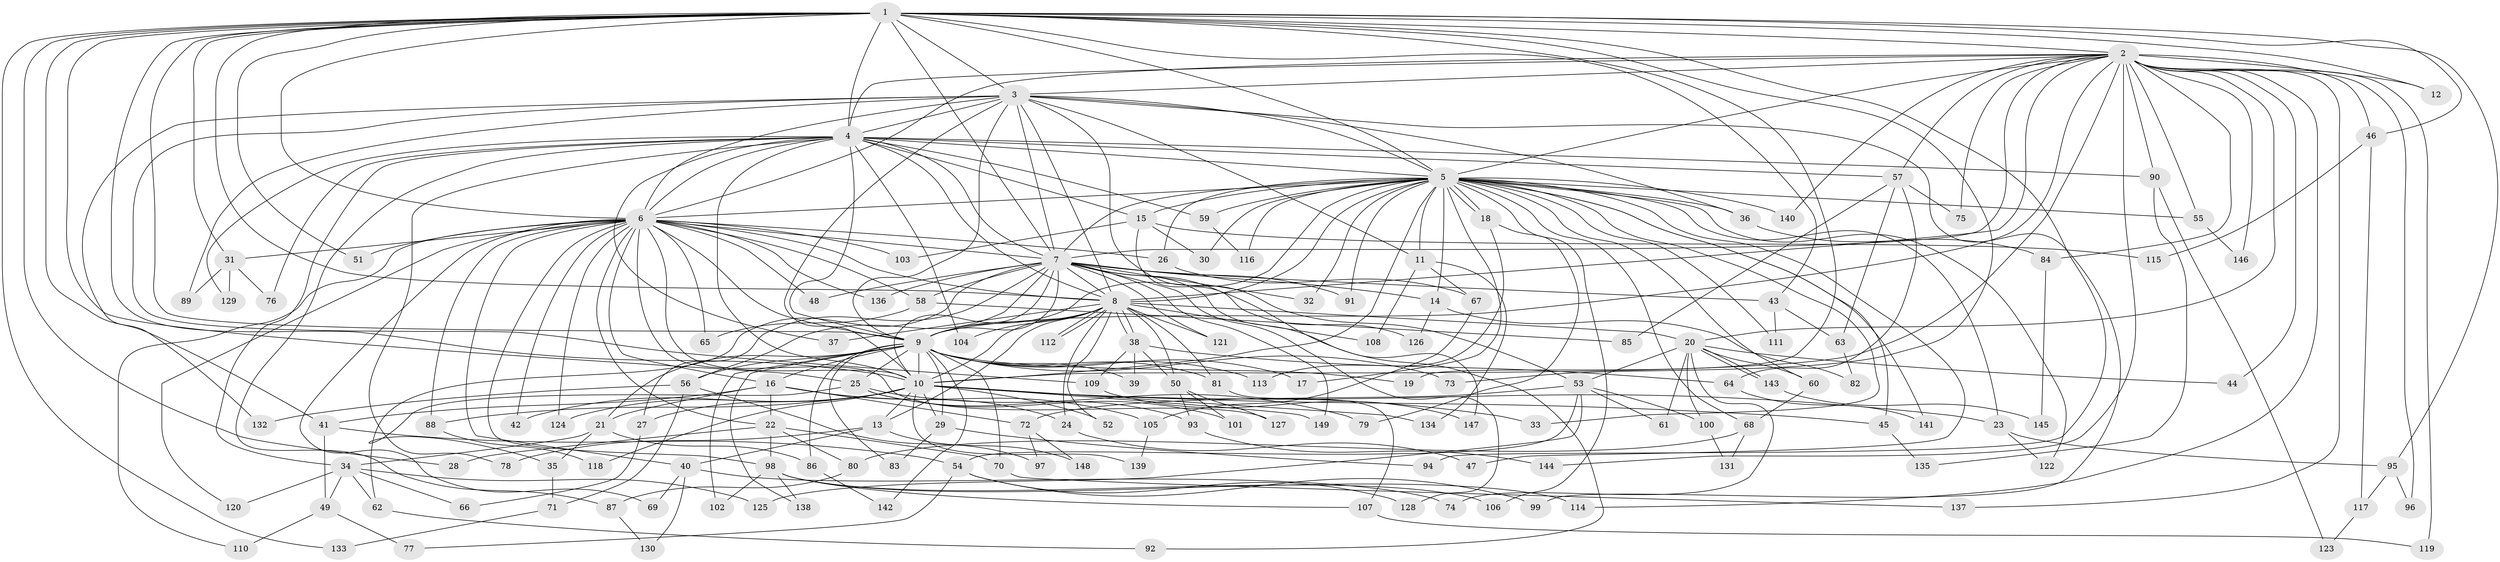 // Generated by graph-tools (version 1.1) at 2025/45/03/09/25 04:45:56]
// undirected, 149 vertices, 323 edges
graph export_dot {
graph [start="1"]
  node [color=gray90,style=filled];
  1;
  2;
  3;
  4;
  5;
  6;
  7;
  8;
  9;
  10;
  11;
  12;
  13;
  14;
  15;
  16;
  17;
  18;
  19;
  20;
  21;
  22;
  23;
  24;
  25;
  26;
  27;
  28;
  29;
  30;
  31;
  32;
  33;
  34;
  35;
  36;
  37;
  38;
  39;
  40;
  41;
  42;
  43;
  44;
  45;
  46;
  47;
  48;
  49;
  50;
  51;
  52;
  53;
  54;
  55;
  56;
  57;
  58;
  59;
  60;
  61;
  62;
  63;
  64;
  65;
  66;
  67;
  68;
  69;
  70;
  71;
  72;
  73;
  74;
  75;
  76;
  77;
  78;
  79;
  80;
  81;
  82;
  83;
  84;
  85;
  86;
  87;
  88;
  89;
  90;
  91;
  92;
  93;
  94;
  95;
  96;
  97;
  98;
  99;
  100;
  101;
  102;
  103;
  104;
  105;
  106;
  107;
  108;
  109;
  110;
  111;
  112;
  113;
  114;
  115;
  116;
  117;
  118;
  119;
  120;
  121;
  122;
  123;
  124;
  125;
  126;
  127;
  128;
  129;
  130;
  131;
  132;
  133;
  134;
  135;
  136;
  137;
  138;
  139;
  140;
  141;
  142;
  143;
  144;
  145;
  146;
  147;
  148;
  149;
  1 -- 2;
  1 -- 3;
  1 -- 4;
  1 -- 5;
  1 -- 6;
  1 -- 7;
  1 -- 8;
  1 -- 9;
  1 -- 10;
  1 -- 12;
  1 -- 19;
  1 -- 25;
  1 -- 28;
  1 -- 31;
  1 -- 41;
  1 -- 43;
  1 -- 46;
  1 -- 51;
  1 -- 73;
  1 -- 94;
  1 -- 95;
  1 -- 133;
  2 -- 3;
  2 -- 4;
  2 -- 5;
  2 -- 6;
  2 -- 7;
  2 -- 8;
  2 -- 9;
  2 -- 10;
  2 -- 12;
  2 -- 20;
  2 -- 44;
  2 -- 46;
  2 -- 55;
  2 -- 57;
  2 -- 75;
  2 -- 84;
  2 -- 90;
  2 -- 96;
  2 -- 114;
  2 -- 119;
  2 -- 137;
  2 -- 140;
  2 -- 144;
  2 -- 146;
  3 -- 4;
  3 -- 5;
  3 -- 6;
  3 -- 7;
  3 -- 8;
  3 -- 9;
  3 -- 10;
  3 -- 11;
  3 -- 36;
  3 -- 53;
  3 -- 89;
  3 -- 99;
  3 -- 109;
  3 -- 132;
  4 -- 5;
  4 -- 6;
  4 -- 7;
  4 -- 8;
  4 -- 9;
  4 -- 10;
  4 -- 15;
  4 -- 34;
  4 -- 37;
  4 -- 57;
  4 -- 59;
  4 -- 76;
  4 -- 78;
  4 -- 87;
  4 -- 90;
  4 -- 104;
  4 -- 129;
  5 -- 6;
  5 -- 7;
  5 -- 8;
  5 -- 9;
  5 -- 10;
  5 -- 11;
  5 -- 14;
  5 -- 15;
  5 -- 17;
  5 -- 18;
  5 -- 18;
  5 -- 23;
  5 -- 26;
  5 -- 30;
  5 -- 32;
  5 -- 33;
  5 -- 36;
  5 -- 45;
  5 -- 47;
  5 -- 55;
  5 -- 59;
  5 -- 60;
  5 -- 68;
  5 -- 91;
  5 -- 106;
  5 -- 111;
  5 -- 116;
  5 -- 122;
  5 -- 140;
  5 -- 141;
  6 -- 7;
  6 -- 8;
  6 -- 9;
  6 -- 10;
  6 -- 16;
  6 -- 22;
  6 -- 26;
  6 -- 31;
  6 -- 40;
  6 -- 42;
  6 -- 48;
  6 -- 51;
  6 -- 58;
  6 -- 65;
  6 -- 69;
  6 -- 88;
  6 -- 98;
  6 -- 103;
  6 -- 110;
  6 -- 120;
  6 -- 124;
  6 -- 127;
  6 -- 136;
  7 -- 8;
  7 -- 9;
  7 -- 10;
  7 -- 14;
  7 -- 27;
  7 -- 32;
  7 -- 43;
  7 -- 48;
  7 -- 56;
  7 -- 58;
  7 -- 62;
  7 -- 91;
  7 -- 92;
  7 -- 121;
  7 -- 126;
  7 -- 128;
  7 -- 136;
  7 -- 149;
  8 -- 9;
  8 -- 10;
  8 -- 13;
  8 -- 20;
  8 -- 24;
  8 -- 37;
  8 -- 38;
  8 -- 38;
  8 -- 50;
  8 -- 52;
  8 -- 81;
  8 -- 104;
  8 -- 108;
  8 -- 112;
  8 -- 112;
  8 -- 121;
  9 -- 10;
  9 -- 16;
  9 -- 17;
  9 -- 19;
  9 -- 21;
  9 -- 25;
  9 -- 29;
  9 -- 39;
  9 -- 56;
  9 -- 70;
  9 -- 73;
  9 -- 81;
  9 -- 83;
  9 -- 86;
  9 -- 102;
  9 -- 113;
  9 -- 138;
  9 -- 142;
  10 -- 13;
  10 -- 23;
  10 -- 27;
  10 -- 29;
  10 -- 33;
  10 -- 42;
  10 -- 45;
  10 -- 52;
  10 -- 88;
  10 -- 118;
  10 -- 124;
  10 -- 134;
  10 -- 139;
  10 -- 149;
  11 -- 67;
  11 -- 108;
  11 -- 134;
  13 -- 40;
  13 -- 78;
  13 -- 148;
  14 -- 82;
  14 -- 126;
  15 -- 30;
  15 -- 103;
  15 -- 115;
  15 -- 147;
  16 -- 21;
  16 -- 22;
  16 -- 24;
  16 -- 41;
  16 -- 72;
  16 -- 105;
  18 -- 79;
  18 -- 113;
  20 -- 44;
  20 -- 53;
  20 -- 60;
  20 -- 61;
  20 -- 74;
  20 -- 100;
  20 -- 143;
  20 -- 143;
  21 -- 34;
  21 -- 35;
  21 -- 86;
  22 -- 28;
  22 -- 70;
  22 -- 80;
  22 -- 98;
  23 -- 95;
  23 -- 122;
  24 -- 47;
  25 -- 35;
  25 -- 79;
  25 -- 93;
  25 -- 101;
  26 -- 67;
  27 -- 66;
  29 -- 83;
  29 -- 94;
  31 -- 76;
  31 -- 89;
  31 -- 129;
  34 -- 49;
  34 -- 62;
  34 -- 66;
  34 -- 120;
  34 -- 125;
  35 -- 71;
  36 -- 84;
  38 -- 39;
  38 -- 50;
  38 -- 64;
  38 -- 109;
  40 -- 69;
  40 -- 74;
  40 -- 130;
  41 -- 49;
  41 -- 54;
  43 -- 63;
  43 -- 111;
  45 -- 135;
  46 -- 115;
  46 -- 117;
  49 -- 77;
  49 -- 110;
  50 -- 93;
  50 -- 101;
  50 -- 127;
  53 -- 54;
  53 -- 61;
  53 -- 72;
  53 -- 100;
  53 -- 125;
  54 -- 77;
  54 -- 99;
  54 -- 128;
  55 -- 146;
  56 -- 71;
  56 -- 97;
  56 -- 132;
  57 -- 63;
  57 -- 64;
  57 -- 75;
  57 -- 85;
  58 -- 65;
  58 -- 85;
  59 -- 116;
  60 -- 68;
  62 -- 92;
  63 -- 82;
  64 -- 141;
  67 -- 105;
  68 -- 80;
  68 -- 131;
  70 -- 137;
  71 -- 133;
  72 -- 97;
  72 -- 148;
  80 -- 87;
  81 -- 107;
  84 -- 145;
  86 -- 142;
  87 -- 130;
  88 -- 118;
  90 -- 123;
  90 -- 135;
  93 -- 144;
  95 -- 96;
  95 -- 117;
  98 -- 102;
  98 -- 106;
  98 -- 107;
  98 -- 114;
  98 -- 138;
  100 -- 131;
  105 -- 139;
  107 -- 119;
  109 -- 147;
  117 -- 123;
  143 -- 145;
}
